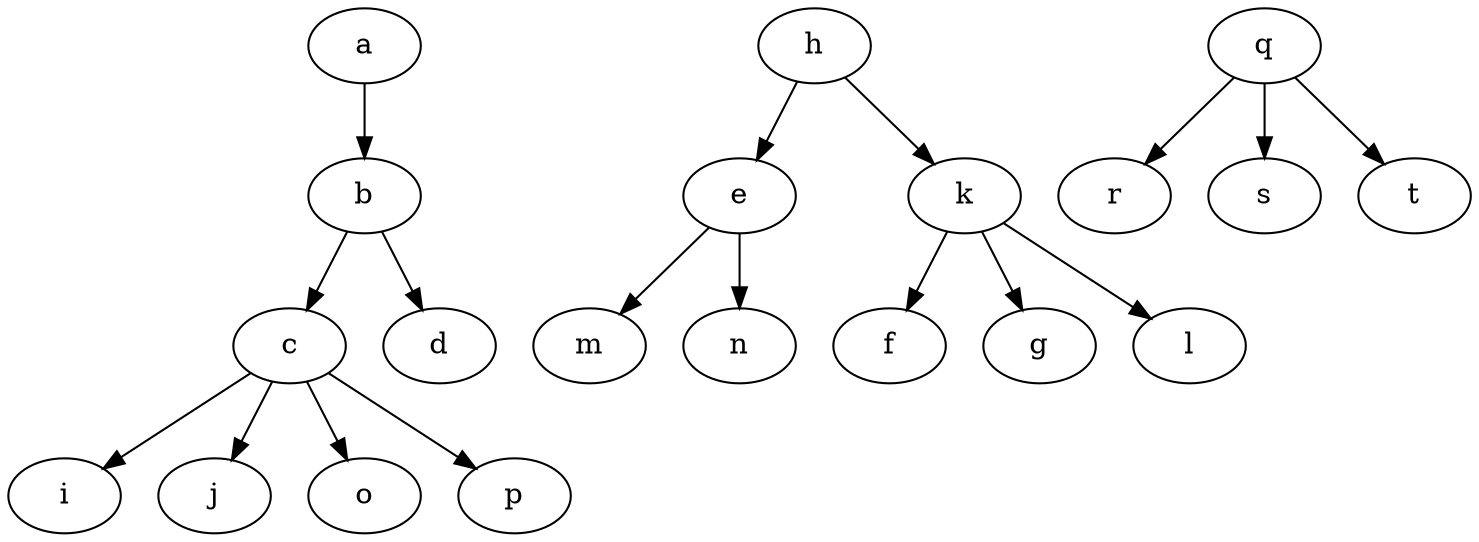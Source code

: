 digraph "fork" {
    a         [Weight=2];
    b         [Weight=3];
    c         [Weight=10];
    d         [Weight=4];
    e         [Weight=5];
    f         [Weight=2];
    g         [Weight=12];
    h         [Weight=25];
    i         [Weight=33];
    j         [Weight=2];
    k         [Weight=5];
    l         [Weight=1];
    m         [Weight=1];
    n         [Weight=23];
    o         [Weight=3];
    p         [Weight=4];
    q         [Weight=3];
    r         [Weight=8];
    s         [Weight=3];
    t         [Weight=3];
    a -> b    [Weight=4];
    b -> d    [Weight=2];
    b -> c    [Weight=1];
    h -> e    [Weight=2];
    h -> k    [Weight=1];
    k -> f    [Weight=7];
    k -> g    [Weight=1];
    e -> m    [Weight=3];
    e -> n    [Weight=2];
    k -> l    [Weight=1];
    c -> i    [Weight=4];
    c -> j    [Weight=5];
    c -> o    [Weight=3];
    c -> p    [Weight=1];
    q -> r    [Weight=23];
    q -> t    [Weight=45];
    q -> s    [Weight=3];
}